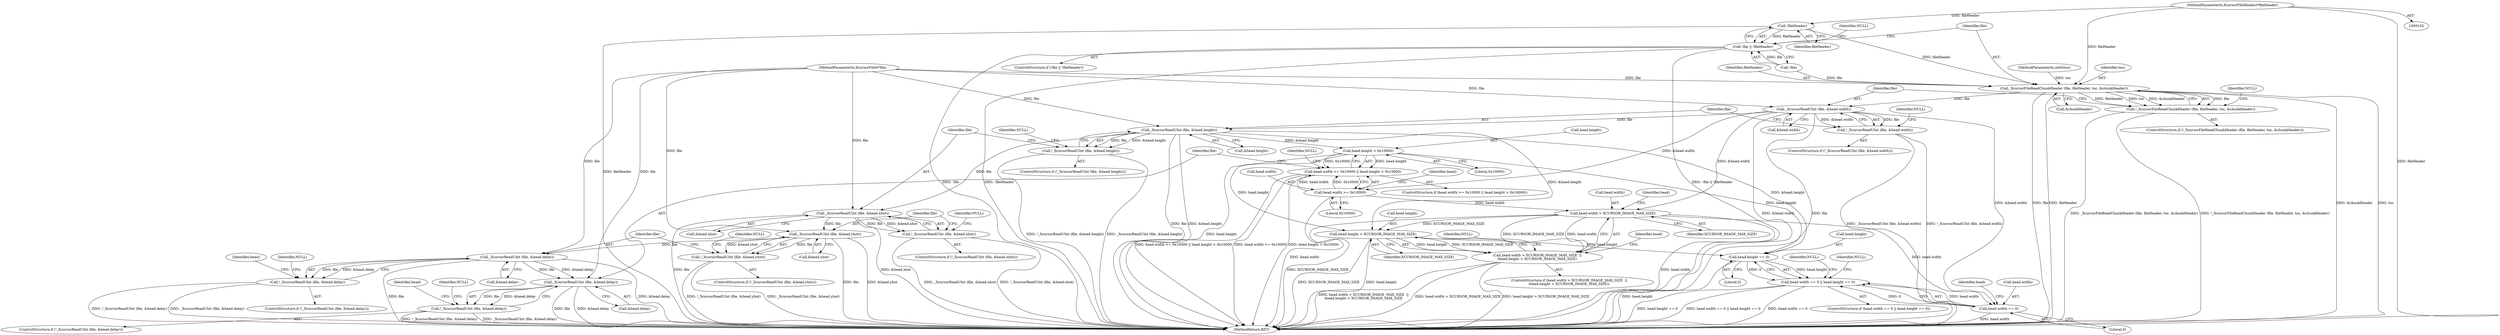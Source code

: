 digraph "0_wayland_5d201df72f3d4f4cb8b8f75f980169b03507da38_0@pointer" {
"1000104" [label="(MethodParameterIn,XcursorFileHeader\t*fileHeader)"];
"1000116" [label="(Call,!fileHeader)"];
"1000113" [label="(Call,!file || !fileHeader)"];
"1000122" [label="(Call,_XcursorFileReadChunkHeader (file, fileHeader, toc, &chunkHeader))"];
"1000121" [label="(Call,!_XcursorFileReadChunkHeader (file, fileHeader, toc, &chunkHeader))"];
"1000132" [label="(Call,_XcursorReadUInt (file, &head.width))"];
"1000131" [label="(Call,!_XcursorReadUInt (file, &head.width))"];
"1000142" [label="(Call,_XcursorReadUInt (file, &head.height))"];
"1000141" [label="(Call,!_XcursorReadUInt (file, &head.height))"];
"1000152" [label="(Call,_XcursorReadUInt (file, &head.xhot))"];
"1000151" [label="(Call,!_XcursorReadUInt (file, &head.xhot))"];
"1000162" [label="(Call,_XcursorReadUInt (file, &head.yhot))"];
"1000161" [label="(Call,!_XcursorReadUInt (file, &head.yhot))"];
"1000172" [label="(Call,_XcursorReadUInt (file, &head.delay))"];
"1000171" [label="(Call,!_XcursorReadUInt (file, &head.delay))"];
"1000196" [label="(Call,_XcursorReadUInt (file, &head.delay))"];
"1000195" [label="(Call,!_XcursorReadUInt (file, &head.delay))"];
"1000187" [label="(Call,head.height > 0x10000)"];
"1000181" [label="(Call,head.width >= 0x10000 || head.height > 0x10000)"];
"1000211" [label="(Call,head.height > XCURSOR_IMAGE_MAX_SIZE)"];
"1000205" [label="(Call,head.width > XCURSOR_IMAGE_MAX_SIZE  ||\n\thead.height > XCURSOR_IMAGE_MAX_SIZE)"];
"1000225" [label="(Call,head.height == 0)"];
"1000219" [label="(Call,head.width == 0 || head.height == 0)"];
"1000182" [label="(Call,head.width >= 0x10000)"];
"1000206" [label="(Call,head.width > XCURSOR_IMAGE_MAX_SIZE)"];
"1000220" [label="(Call,head.width == 0)"];
"1000120" [label="(ControlStructure,if (!_XcursorFileReadChunkHeader (file, fileHeader, toc, &chunkHeader)))"];
"1000227" [label="(Identifier,head)"];
"1000171" [label="(Call,!_XcursorReadUInt (file, &head.delay))"];
"1000141" [label="(Call,!_XcursorReadUInt (file, &head.height))"];
"1000162" [label="(Call,_XcursorReadUInt (file, &head.yhot))"];
"1000160" [label="(ControlStructure,if (!_XcursorReadUInt (file, &head.yhot)))"];
"1000193" [label="(Identifier,NULL)"];
"1000129" [label="(Identifier,NULL)"];
"1000184" [label="(Identifier,head)"];
"1000233" [label="(Identifier,NULL)"];
"1000152" [label="(Call,_XcursorReadUInt (file, &head.xhot))"];
"1000194" [label="(ControlStructure,if (!_XcursorReadUInt (file, &head.delay)))"];
"1000212" [label="(Call,head.height)"];
"1000218" [label="(ControlStructure,if (head.width == 0 || head.height == 0))"];
"1000210" [label="(Identifier,XCURSOR_IMAGE_MAX_SIZE)"];
"1000139" [label="(Identifier,NULL)"];
"1000159" [label="(Identifier,NULL)"];
"1000186" [label="(Literal,0x10000)"];
"1000188" [label="(Call,head.height)"];
"1000221" [label="(Call,head.width)"];
"1000187" [label="(Call,head.height > 0x10000)"];
"1000183" [label="(Call,head.width)"];
"1000225" [label="(Call,head.height == 0)"];
"1000140" [label="(ControlStructure,if (!_XcursorReadUInt (file, &head.height)))"];
"1000154" [label="(Call,&head.xhot)"];
"1000172" [label="(Call,_XcursorReadUInt (file, &head.delay))"];
"1000215" [label="(Identifier,XCURSOR_IMAGE_MAX_SIZE)"];
"1000103" [label="(MethodParameterIn,XcursorFile\t\t*file)"];
"1000203" [label="(Identifier,NULL)"];
"1000117" [label="(Identifier,fileHeader)"];
"1000181" [label="(Call,head.width >= 0x10000 || head.height > 0x10000)"];
"1000217" [label="(Identifier,NULL)"];
"1000174" [label="(Call,&head.delay)"];
"1000204" [label="(ControlStructure,if (head.width > XCURSOR_IMAGE_MAX_SIZE  ||\n\thead.height > XCURSOR_IMAGE_MAX_SIZE))"];
"1000124" [label="(Identifier,fileHeader)"];
"1000198" [label="(Call,&head.delay)"];
"1000213" [label="(Identifier,head)"];
"1000122" [label="(Call,_XcursorFileReadChunkHeader (file, fileHeader, toc, &chunkHeader))"];
"1000224" [label="(Literal,0)"];
"1000170" [label="(ControlStructure,if (!_XcursorReadUInt (file, &head.delay)))"];
"1000161" [label="(Call,!_XcursorReadUInt (file, &head.yhot))"];
"1000143" [label="(Identifier,file)"];
"1000173" [label="(Identifier,file)"];
"1000222" [label="(Identifier,head)"];
"1000113" [label="(Call,!file || !fileHeader)"];
"1000134" [label="(Call,&head.width)"];
"1000169" [label="(Identifier,NULL)"];
"1000196" [label="(Call,_XcursorReadUInt (file, &head.delay))"];
"1000309" [label="(MethodReturn,RET)"];
"1000144" [label="(Call,&head.height)"];
"1000150" [label="(ControlStructure,if (!_XcursorReadUInt (file, &head.xhot)))"];
"1000151" [label="(Call,!_XcursorReadUInt (file, &head.xhot))"];
"1000126" [label="(Call,&chunkHeader)"];
"1000153" [label="(Identifier,file)"];
"1000219" [label="(Call,head.width == 0 || head.height == 0)"];
"1000164" [label="(Call,&head.yhot)"];
"1000229" [label="(Literal,0)"];
"1000195" [label="(Call,!_XcursorReadUInt (file, &head.delay))"];
"1000231" [label="(Identifier,NULL)"];
"1000112" [label="(ControlStructure,if (!file || !fileHeader))"];
"1000105" [label="(MethodParameterIn,int\t\t\ttoc)"];
"1000182" [label="(Call,head.width >= 0x10000)"];
"1000131" [label="(Call,!_XcursorReadUInt (file, &head.width))"];
"1000132" [label="(Call,_XcursorReadUInt (file, &head.width))"];
"1000104" [label="(MethodParameterIn,XcursorFileHeader\t*fileHeader)"];
"1000123" [label="(Identifier,file)"];
"1000179" [label="(Identifier,NULL)"];
"1000226" [label="(Call,head.height)"];
"1000206" [label="(Call,head.width > XCURSOR_IMAGE_MAX_SIZE)"];
"1000142" [label="(Call,_XcursorReadUInt (file, &head.height))"];
"1000205" [label="(Call,head.width > XCURSOR_IMAGE_MAX_SIZE  ||\n\thead.height > XCURSOR_IMAGE_MAX_SIZE)"];
"1000207" [label="(Call,head.width)"];
"1000130" [label="(ControlStructure,if (!_XcursorReadUInt (file, &head.width)))"];
"1000149" [label="(Identifier,NULL)"];
"1000121" [label="(Call,!_XcursorFileReadChunkHeader (file, fileHeader, toc, &chunkHeader))"];
"1000211" [label="(Call,head.height > XCURSOR_IMAGE_MAX_SIZE)"];
"1000208" [label="(Identifier,head)"];
"1000197" [label="(Identifier,file)"];
"1000180" [label="(ControlStructure,if (head.width >= 0x10000 || head.height > 0x10000))"];
"1000189" [label="(Identifier,head)"];
"1000119" [label="(Identifier,NULL)"];
"1000125" [label="(Identifier,toc)"];
"1000114" [label="(Call,!file)"];
"1000163" [label="(Identifier,file)"];
"1000191" [label="(Literal,0x10000)"];
"1000116" [label="(Call,!fileHeader)"];
"1000133" [label="(Identifier,file)"];
"1000220" [label="(Call,head.width == 0)"];
"1000104" -> "1000102"  [label="AST: "];
"1000104" -> "1000309"  [label="DDG: fileHeader"];
"1000104" -> "1000116"  [label="DDG: fileHeader"];
"1000104" -> "1000122"  [label="DDG: fileHeader"];
"1000116" -> "1000113"  [label="AST: "];
"1000116" -> "1000117"  [label="CFG: "];
"1000117" -> "1000116"  [label="AST: "];
"1000113" -> "1000116"  [label="CFG: "];
"1000116" -> "1000309"  [label="DDG: fileHeader"];
"1000116" -> "1000113"  [label="DDG: fileHeader"];
"1000116" -> "1000122"  [label="DDG: fileHeader"];
"1000113" -> "1000112"  [label="AST: "];
"1000113" -> "1000114"  [label="CFG: "];
"1000114" -> "1000113"  [label="AST: "];
"1000119" -> "1000113"  [label="CFG: "];
"1000123" -> "1000113"  [label="CFG: "];
"1000113" -> "1000309"  [label="DDG: !file"];
"1000113" -> "1000309"  [label="DDG: !file || !fileHeader"];
"1000113" -> "1000309"  [label="DDG: !fileHeader"];
"1000114" -> "1000113"  [label="DDG: file"];
"1000122" -> "1000121"  [label="AST: "];
"1000122" -> "1000126"  [label="CFG: "];
"1000123" -> "1000122"  [label="AST: "];
"1000124" -> "1000122"  [label="AST: "];
"1000125" -> "1000122"  [label="AST: "];
"1000126" -> "1000122"  [label="AST: "];
"1000121" -> "1000122"  [label="CFG: "];
"1000122" -> "1000309"  [label="DDG: &chunkHeader"];
"1000122" -> "1000309"  [label="DDG: toc"];
"1000122" -> "1000309"  [label="DDG: file"];
"1000122" -> "1000309"  [label="DDG: fileHeader"];
"1000122" -> "1000121"  [label="DDG: file"];
"1000122" -> "1000121"  [label="DDG: fileHeader"];
"1000122" -> "1000121"  [label="DDG: toc"];
"1000122" -> "1000121"  [label="DDG: &chunkHeader"];
"1000114" -> "1000122"  [label="DDG: file"];
"1000103" -> "1000122"  [label="DDG: file"];
"1000105" -> "1000122"  [label="DDG: toc"];
"1000122" -> "1000132"  [label="DDG: file"];
"1000121" -> "1000120"  [label="AST: "];
"1000129" -> "1000121"  [label="CFG: "];
"1000133" -> "1000121"  [label="CFG: "];
"1000121" -> "1000309"  [label="DDG: !_XcursorFileReadChunkHeader (file, fileHeader, toc, &chunkHeader)"];
"1000121" -> "1000309"  [label="DDG: _XcursorFileReadChunkHeader (file, fileHeader, toc, &chunkHeader)"];
"1000132" -> "1000131"  [label="AST: "];
"1000132" -> "1000134"  [label="CFG: "];
"1000133" -> "1000132"  [label="AST: "];
"1000134" -> "1000132"  [label="AST: "];
"1000131" -> "1000132"  [label="CFG: "];
"1000132" -> "1000309"  [label="DDG: file"];
"1000132" -> "1000309"  [label="DDG: &head.width"];
"1000132" -> "1000131"  [label="DDG: file"];
"1000132" -> "1000131"  [label="DDG: &head.width"];
"1000103" -> "1000132"  [label="DDG: file"];
"1000132" -> "1000142"  [label="DDG: file"];
"1000132" -> "1000182"  [label="DDG: &head.width"];
"1000132" -> "1000206"  [label="DDG: &head.width"];
"1000132" -> "1000220"  [label="DDG: &head.width"];
"1000131" -> "1000130"  [label="AST: "];
"1000139" -> "1000131"  [label="CFG: "];
"1000143" -> "1000131"  [label="CFG: "];
"1000131" -> "1000309"  [label="DDG: _XcursorReadUInt (file, &head.width)"];
"1000131" -> "1000309"  [label="DDG: !_XcursorReadUInt (file, &head.width)"];
"1000142" -> "1000141"  [label="AST: "];
"1000142" -> "1000144"  [label="CFG: "];
"1000143" -> "1000142"  [label="AST: "];
"1000144" -> "1000142"  [label="AST: "];
"1000141" -> "1000142"  [label="CFG: "];
"1000142" -> "1000309"  [label="DDG: &head.height"];
"1000142" -> "1000309"  [label="DDG: file"];
"1000142" -> "1000141"  [label="DDG: file"];
"1000142" -> "1000141"  [label="DDG: &head.height"];
"1000103" -> "1000142"  [label="DDG: file"];
"1000142" -> "1000152"  [label="DDG: file"];
"1000142" -> "1000187"  [label="DDG: &head.height"];
"1000142" -> "1000211"  [label="DDG: &head.height"];
"1000142" -> "1000225"  [label="DDG: &head.height"];
"1000141" -> "1000140"  [label="AST: "];
"1000149" -> "1000141"  [label="CFG: "];
"1000153" -> "1000141"  [label="CFG: "];
"1000141" -> "1000309"  [label="DDG: _XcursorReadUInt (file, &head.height)"];
"1000141" -> "1000309"  [label="DDG: !_XcursorReadUInt (file, &head.height)"];
"1000152" -> "1000151"  [label="AST: "];
"1000152" -> "1000154"  [label="CFG: "];
"1000153" -> "1000152"  [label="AST: "];
"1000154" -> "1000152"  [label="AST: "];
"1000151" -> "1000152"  [label="CFG: "];
"1000152" -> "1000309"  [label="DDG: file"];
"1000152" -> "1000309"  [label="DDG: &head.xhot"];
"1000152" -> "1000151"  [label="DDG: file"];
"1000152" -> "1000151"  [label="DDG: &head.xhot"];
"1000103" -> "1000152"  [label="DDG: file"];
"1000152" -> "1000162"  [label="DDG: file"];
"1000151" -> "1000150"  [label="AST: "];
"1000159" -> "1000151"  [label="CFG: "];
"1000163" -> "1000151"  [label="CFG: "];
"1000151" -> "1000309"  [label="DDG: !_XcursorReadUInt (file, &head.xhot)"];
"1000151" -> "1000309"  [label="DDG: _XcursorReadUInt (file, &head.xhot)"];
"1000162" -> "1000161"  [label="AST: "];
"1000162" -> "1000164"  [label="CFG: "];
"1000163" -> "1000162"  [label="AST: "];
"1000164" -> "1000162"  [label="AST: "];
"1000161" -> "1000162"  [label="CFG: "];
"1000162" -> "1000309"  [label="DDG: &head.yhot"];
"1000162" -> "1000309"  [label="DDG: file"];
"1000162" -> "1000161"  [label="DDG: file"];
"1000162" -> "1000161"  [label="DDG: &head.yhot"];
"1000103" -> "1000162"  [label="DDG: file"];
"1000162" -> "1000172"  [label="DDG: file"];
"1000161" -> "1000160"  [label="AST: "];
"1000169" -> "1000161"  [label="CFG: "];
"1000173" -> "1000161"  [label="CFG: "];
"1000161" -> "1000309"  [label="DDG: _XcursorReadUInt (file, &head.yhot)"];
"1000161" -> "1000309"  [label="DDG: !_XcursorReadUInt (file, &head.yhot)"];
"1000172" -> "1000171"  [label="AST: "];
"1000172" -> "1000174"  [label="CFG: "];
"1000173" -> "1000172"  [label="AST: "];
"1000174" -> "1000172"  [label="AST: "];
"1000171" -> "1000172"  [label="CFG: "];
"1000172" -> "1000309"  [label="DDG: file"];
"1000172" -> "1000309"  [label="DDG: &head.delay"];
"1000172" -> "1000171"  [label="DDG: file"];
"1000172" -> "1000171"  [label="DDG: &head.delay"];
"1000103" -> "1000172"  [label="DDG: file"];
"1000172" -> "1000196"  [label="DDG: file"];
"1000172" -> "1000196"  [label="DDG: &head.delay"];
"1000171" -> "1000170"  [label="AST: "];
"1000179" -> "1000171"  [label="CFG: "];
"1000184" -> "1000171"  [label="CFG: "];
"1000171" -> "1000309"  [label="DDG: _XcursorReadUInt (file, &head.delay)"];
"1000171" -> "1000309"  [label="DDG: !_XcursorReadUInt (file, &head.delay)"];
"1000196" -> "1000195"  [label="AST: "];
"1000196" -> "1000198"  [label="CFG: "];
"1000197" -> "1000196"  [label="AST: "];
"1000198" -> "1000196"  [label="AST: "];
"1000195" -> "1000196"  [label="CFG: "];
"1000196" -> "1000309"  [label="DDG: file"];
"1000196" -> "1000309"  [label="DDG: &head.delay"];
"1000196" -> "1000195"  [label="DDG: file"];
"1000196" -> "1000195"  [label="DDG: &head.delay"];
"1000103" -> "1000196"  [label="DDG: file"];
"1000195" -> "1000194"  [label="AST: "];
"1000203" -> "1000195"  [label="CFG: "];
"1000208" -> "1000195"  [label="CFG: "];
"1000195" -> "1000309"  [label="DDG: !_XcursorReadUInt (file, &head.delay)"];
"1000195" -> "1000309"  [label="DDG: _XcursorReadUInt (file, &head.delay)"];
"1000187" -> "1000181"  [label="AST: "];
"1000187" -> "1000191"  [label="CFG: "];
"1000188" -> "1000187"  [label="AST: "];
"1000191" -> "1000187"  [label="AST: "];
"1000181" -> "1000187"  [label="CFG: "];
"1000187" -> "1000309"  [label="DDG: head.height"];
"1000187" -> "1000181"  [label="DDG: head.height"];
"1000187" -> "1000181"  [label="DDG: 0x10000"];
"1000187" -> "1000211"  [label="DDG: head.height"];
"1000187" -> "1000225"  [label="DDG: head.height"];
"1000181" -> "1000180"  [label="AST: "];
"1000181" -> "1000182"  [label="CFG: "];
"1000182" -> "1000181"  [label="AST: "];
"1000193" -> "1000181"  [label="CFG: "];
"1000197" -> "1000181"  [label="CFG: "];
"1000181" -> "1000309"  [label="DDG: head.width >= 0x10000"];
"1000181" -> "1000309"  [label="DDG: head.height > 0x10000"];
"1000181" -> "1000309"  [label="DDG: head.width >= 0x10000 || head.height > 0x10000"];
"1000182" -> "1000181"  [label="DDG: head.width"];
"1000182" -> "1000181"  [label="DDG: 0x10000"];
"1000211" -> "1000205"  [label="AST: "];
"1000211" -> "1000215"  [label="CFG: "];
"1000212" -> "1000211"  [label="AST: "];
"1000215" -> "1000211"  [label="AST: "];
"1000205" -> "1000211"  [label="CFG: "];
"1000211" -> "1000309"  [label="DDG: head.height"];
"1000211" -> "1000309"  [label="DDG: XCURSOR_IMAGE_MAX_SIZE"];
"1000211" -> "1000205"  [label="DDG: head.height"];
"1000211" -> "1000205"  [label="DDG: XCURSOR_IMAGE_MAX_SIZE"];
"1000206" -> "1000211"  [label="DDG: XCURSOR_IMAGE_MAX_SIZE"];
"1000211" -> "1000225"  [label="DDG: head.height"];
"1000205" -> "1000204"  [label="AST: "];
"1000205" -> "1000206"  [label="CFG: "];
"1000206" -> "1000205"  [label="AST: "];
"1000217" -> "1000205"  [label="CFG: "];
"1000222" -> "1000205"  [label="CFG: "];
"1000205" -> "1000309"  [label="DDG: head.width > XCURSOR_IMAGE_MAX_SIZE"];
"1000205" -> "1000309"  [label="DDG: head.height > XCURSOR_IMAGE_MAX_SIZE"];
"1000205" -> "1000309"  [label="DDG: head.width > XCURSOR_IMAGE_MAX_SIZE  ||\n\thead.height > XCURSOR_IMAGE_MAX_SIZE"];
"1000206" -> "1000205"  [label="DDG: head.width"];
"1000206" -> "1000205"  [label="DDG: XCURSOR_IMAGE_MAX_SIZE"];
"1000225" -> "1000219"  [label="AST: "];
"1000225" -> "1000229"  [label="CFG: "];
"1000226" -> "1000225"  [label="AST: "];
"1000229" -> "1000225"  [label="AST: "];
"1000219" -> "1000225"  [label="CFG: "];
"1000225" -> "1000309"  [label="DDG: head.height"];
"1000225" -> "1000219"  [label="DDG: head.height"];
"1000225" -> "1000219"  [label="DDG: 0"];
"1000219" -> "1000218"  [label="AST: "];
"1000219" -> "1000220"  [label="CFG: "];
"1000220" -> "1000219"  [label="AST: "];
"1000231" -> "1000219"  [label="CFG: "];
"1000233" -> "1000219"  [label="CFG: "];
"1000219" -> "1000309"  [label="DDG: head.height == 0"];
"1000219" -> "1000309"  [label="DDG: head.width == 0 || head.height == 0"];
"1000219" -> "1000309"  [label="DDG: head.width == 0"];
"1000220" -> "1000219"  [label="DDG: head.width"];
"1000220" -> "1000219"  [label="DDG: 0"];
"1000182" -> "1000186"  [label="CFG: "];
"1000183" -> "1000182"  [label="AST: "];
"1000186" -> "1000182"  [label="AST: "];
"1000189" -> "1000182"  [label="CFG: "];
"1000182" -> "1000309"  [label="DDG: head.width"];
"1000182" -> "1000206"  [label="DDG: head.width"];
"1000206" -> "1000210"  [label="CFG: "];
"1000207" -> "1000206"  [label="AST: "];
"1000210" -> "1000206"  [label="AST: "];
"1000213" -> "1000206"  [label="CFG: "];
"1000206" -> "1000309"  [label="DDG: XCURSOR_IMAGE_MAX_SIZE"];
"1000206" -> "1000309"  [label="DDG: head.width"];
"1000206" -> "1000220"  [label="DDG: head.width"];
"1000220" -> "1000224"  [label="CFG: "];
"1000221" -> "1000220"  [label="AST: "];
"1000224" -> "1000220"  [label="AST: "];
"1000227" -> "1000220"  [label="CFG: "];
"1000220" -> "1000309"  [label="DDG: head.width"];
}
